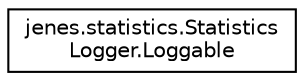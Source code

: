 digraph "Representación gráfica de la clase"
{
  edge [fontname="Helvetica",fontsize="10",labelfontname="Helvetica",labelfontsize="10"];
  node [fontname="Helvetica",fontsize="10",shape=record];
  rankdir="LR";
  Node1 [label="jenes.statistics.Statistics\lLogger.Loggable",height=0.2,width=0.4,color="black", fillcolor="white", style="filled",URL="$interfacejenes_1_1statistics_1_1_statistics_logger_1_1_loggable.html"];
}
